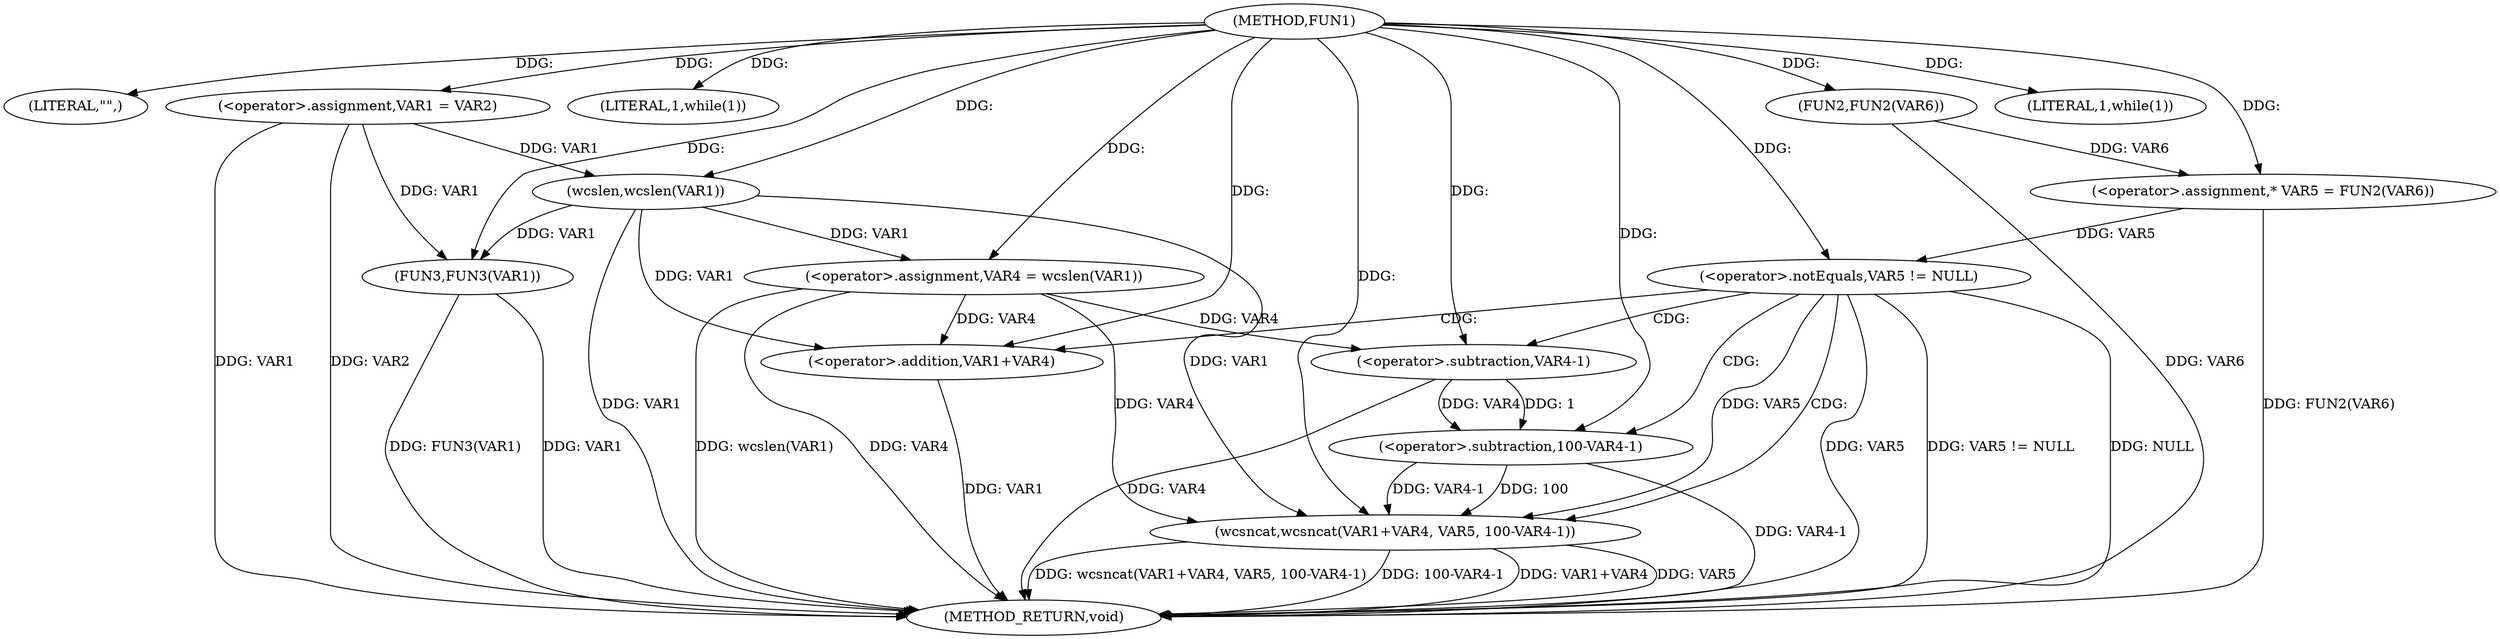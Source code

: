 digraph FUN1 {  
"1000100" [label = "(METHOD,FUN1)" ]
"1000143" [label = "(METHOD_RETURN,void)" ]
"1000103" [label = "(LITERAL,\"\",)" ]
"1000104" [label = "(<operator>.assignment,VAR1 = VAR2)" ]
"1000108" [label = "(LITERAL,1,while(1))" ]
"1000112" [label = "(<operator>.assignment,VAR4 = wcslen(VAR1))" ]
"1000114" [label = "(wcslen,wcslen(VAR1))" ]
"1000117" [label = "(<operator>.assignment,* VAR5 = FUN2(VAR6))" ]
"1000119" [label = "(FUN2,FUN2(VAR6))" ]
"1000122" [label = "(<operator>.notEquals,VAR5 != NULL)" ]
"1000126" [label = "(wcsncat,wcsncat(VAR1+VAR4, VAR5, 100-VAR4-1))" ]
"1000127" [label = "(<operator>.addition,VAR1+VAR4)" ]
"1000131" [label = "(<operator>.subtraction,100-VAR4-1)" ]
"1000133" [label = "(<operator>.subtraction,VAR4-1)" ]
"1000138" [label = "(LITERAL,1,while(1))" ]
"1000140" [label = "(FUN3,FUN3(VAR1))" ]
  "1000104" -> "1000143"  [ label = "DDG: VAR1"] 
  "1000112" -> "1000143"  [ label = "DDG: wcslen(VAR1)"] 
  "1000140" -> "1000143"  [ label = "DDG: FUN3(VAR1)"] 
  "1000133" -> "1000143"  [ label = "DDG: VAR4"] 
  "1000114" -> "1000143"  [ label = "DDG: VAR1"] 
  "1000126" -> "1000143"  [ label = "DDG: VAR1+VAR4"] 
  "1000122" -> "1000143"  [ label = "DDG: VAR5 != NULL"] 
  "1000127" -> "1000143"  [ label = "DDG: VAR1"] 
  "1000117" -> "1000143"  [ label = "DDG: FUN2(VAR6)"] 
  "1000104" -> "1000143"  [ label = "DDG: VAR2"] 
  "1000126" -> "1000143"  [ label = "DDG: VAR5"] 
  "1000126" -> "1000143"  [ label = "DDG: wcsncat(VAR1+VAR4, VAR5, 100-VAR4-1)"] 
  "1000122" -> "1000143"  [ label = "DDG: VAR5"] 
  "1000140" -> "1000143"  [ label = "DDG: VAR1"] 
  "1000131" -> "1000143"  [ label = "DDG: VAR4-1"] 
  "1000112" -> "1000143"  [ label = "DDG: VAR4"] 
  "1000119" -> "1000143"  [ label = "DDG: VAR6"] 
  "1000126" -> "1000143"  [ label = "DDG: 100-VAR4-1"] 
  "1000122" -> "1000143"  [ label = "DDG: NULL"] 
  "1000100" -> "1000103"  [ label = "DDG: "] 
  "1000100" -> "1000104"  [ label = "DDG: "] 
  "1000100" -> "1000108"  [ label = "DDG: "] 
  "1000114" -> "1000112"  [ label = "DDG: VAR1"] 
  "1000100" -> "1000112"  [ label = "DDG: "] 
  "1000104" -> "1000114"  [ label = "DDG: VAR1"] 
  "1000100" -> "1000114"  [ label = "DDG: "] 
  "1000119" -> "1000117"  [ label = "DDG: VAR6"] 
  "1000100" -> "1000117"  [ label = "DDG: "] 
  "1000100" -> "1000119"  [ label = "DDG: "] 
  "1000117" -> "1000122"  [ label = "DDG: VAR5"] 
  "1000100" -> "1000122"  [ label = "DDG: "] 
  "1000114" -> "1000126"  [ label = "DDG: VAR1"] 
  "1000100" -> "1000126"  [ label = "DDG: "] 
  "1000112" -> "1000126"  [ label = "DDG: VAR4"] 
  "1000114" -> "1000127"  [ label = "DDG: VAR1"] 
  "1000100" -> "1000127"  [ label = "DDG: "] 
  "1000112" -> "1000127"  [ label = "DDG: VAR4"] 
  "1000122" -> "1000126"  [ label = "DDG: VAR5"] 
  "1000131" -> "1000126"  [ label = "DDG: 100"] 
  "1000131" -> "1000126"  [ label = "DDG: VAR4-1"] 
  "1000100" -> "1000131"  [ label = "DDG: "] 
  "1000133" -> "1000131"  [ label = "DDG: VAR4"] 
  "1000133" -> "1000131"  [ label = "DDG: 1"] 
  "1000100" -> "1000133"  [ label = "DDG: "] 
  "1000112" -> "1000133"  [ label = "DDG: VAR4"] 
  "1000100" -> "1000138"  [ label = "DDG: "] 
  "1000104" -> "1000140"  [ label = "DDG: VAR1"] 
  "1000114" -> "1000140"  [ label = "DDG: VAR1"] 
  "1000100" -> "1000140"  [ label = "DDG: "] 
  "1000122" -> "1000131"  [ label = "CDG: "] 
  "1000122" -> "1000127"  [ label = "CDG: "] 
  "1000122" -> "1000126"  [ label = "CDG: "] 
  "1000122" -> "1000133"  [ label = "CDG: "] 
}
